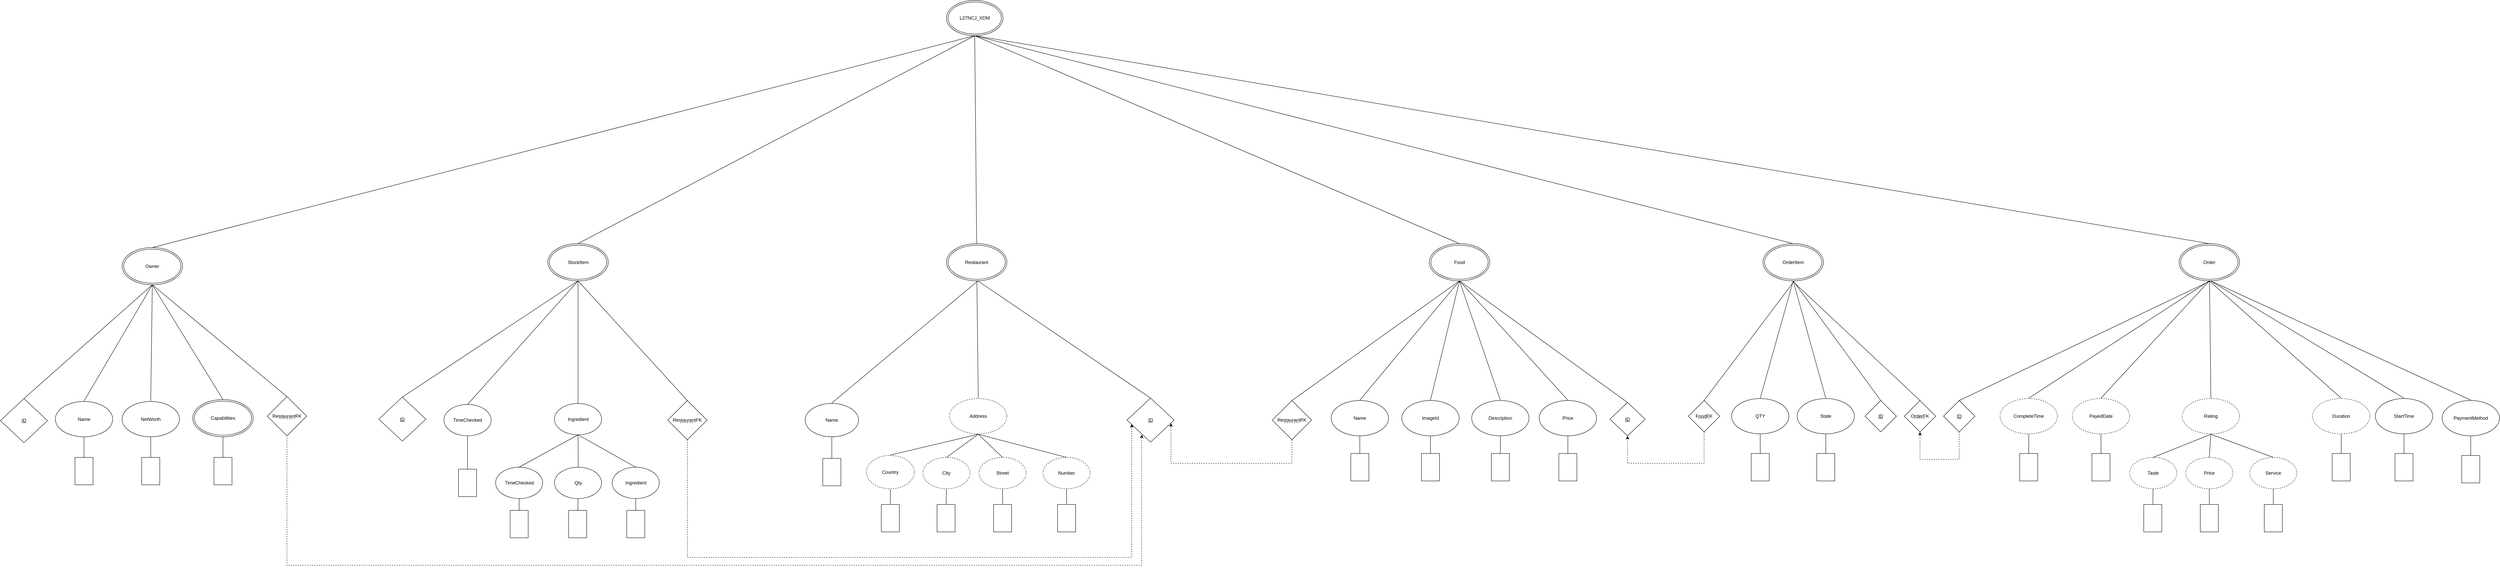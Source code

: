 <mxfile version="22.1.2" type="device">
  <diagram id="xbc1pHsTY0j3PhtTnZs-" name="1 oldal">
    <mxGraphModel dx="7720" dy="3124" grid="1" gridSize="10" guides="1" tooltips="1" connect="1" arrows="1" fold="1" page="1" pageScale="1" pageWidth="827" pageHeight="1169" math="0" shadow="0">
      <root>
        <mxCell id="0" />
        <mxCell id="1" parent="0" />
        <mxCell id="x7HW12mAu4AbSY8qC2cj-3" value="L27NCJ_XDM" style="ellipse;shape=doubleEllipse;whiteSpace=wrap;html=1;" parent="1" vertex="1">
          <mxGeometry x="-1160" y="-270" width="144" height="90" as="geometry" />
        </mxCell>
        <mxCell id="x7HW12mAu4AbSY8qC2cj-17" value="Food" style="ellipse;shape=doubleEllipse;whiteSpace=wrap;html=1;" parent="1" vertex="1">
          <mxGeometry x="70" y="350" width="154" height="95" as="geometry" />
        </mxCell>
        <mxCell id="x7HW12mAu4AbSY8qC2cj-20" value="Owner" style="ellipse;shape=doubleEllipse;whiteSpace=wrap;html=1;" parent="1" vertex="1">
          <mxGeometry x="-3260" y="360" width="154" height="95" as="geometry" />
        </mxCell>
        <mxCell id="x7HW12mAu4AbSY8qC2cj-76" value="" style="group;fontStyle=4" parent="1" vertex="1" connectable="0">
          <mxGeometry x="1380" y="350" width="1416" height="735" as="geometry" />
        </mxCell>
        <mxCell id="x7HW12mAu4AbSY8qC2cj-13" value="Order" style="ellipse;shape=doubleEllipse;whiteSpace=wrap;html=1;" parent="x7HW12mAu4AbSY8qC2cj-76" vertex="1">
          <mxGeometry x="600" width="154" height="95" as="geometry" />
        </mxCell>
        <mxCell id="x7HW12mAu4AbSY8qC2cj-22" value="Rating" style="ellipse;whiteSpace=wrap;html=1;perimeterSpacing=1;dashed=1;" parent="x7HW12mAu4AbSY8qC2cj-76" vertex="1">
          <mxGeometry x="608" y="395" width="146" height="90" as="geometry" />
        </mxCell>
        <mxCell id="x7HW12mAu4AbSY8qC2cj-23" value="Taste" style="ellipse;whiteSpace=wrap;html=1;dashed=1;" parent="x7HW12mAu4AbSY8qC2cj-76" vertex="1">
          <mxGeometry x="474" y="545" width="120" height="80" as="geometry" />
        </mxCell>
        <mxCell id="x7HW12mAu4AbSY8qC2cj-24" value="Price" style="ellipse;whiteSpace=wrap;html=1;dashed=1;" parent="x7HW12mAu4AbSY8qC2cj-76" vertex="1">
          <mxGeometry x="617" y="545" width="120" height="80" as="geometry" />
        </mxCell>
        <mxCell id="x7HW12mAu4AbSY8qC2cj-25" value="Service" style="ellipse;whiteSpace=wrap;html=1;dashed=1;" parent="x7HW12mAu4AbSY8qC2cj-76" vertex="1">
          <mxGeometry x="780" y="545" width="120" height="80" as="geometry" />
        </mxCell>
        <mxCell id="x7HW12mAu4AbSY8qC2cj-28" value="PayedDate" style="ellipse;whiteSpace=wrap;html=1;perimeterSpacing=1;dashed=1;" parent="x7HW12mAu4AbSY8qC2cj-76" vertex="1">
          <mxGeometry x="328" y="395" width="146" height="90" as="geometry" />
        </mxCell>
        <mxCell id="x7HW12mAu4AbSY8qC2cj-29" value="CompleteTime" style="ellipse;whiteSpace=wrap;html=1;perimeterSpacing=1;dashed=1;" parent="x7HW12mAu4AbSY8qC2cj-76" vertex="1">
          <mxGeometry x="144" y="395" width="146" height="90" as="geometry" />
        </mxCell>
        <mxCell id="x7HW12mAu4AbSY8qC2cj-30" value="Duration" style="ellipse;whiteSpace=wrap;html=1;perimeterSpacing=1;dashed=1;" parent="x7HW12mAu4AbSY8qC2cj-76" vertex="1">
          <mxGeometry x="940" y="395" width="146" height="90" as="geometry" />
        </mxCell>
        <mxCell id="x7HW12mAu4AbSY8qC2cj-32" value="StartTime" style="ellipse;whiteSpace=wrap;html=1;perimeterSpacing=1;" parent="x7HW12mAu4AbSY8qC2cj-76" vertex="1">
          <mxGeometry x="1100" y="395" width="146" height="90" as="geometry" />
        </mxCell>
        <mxCell id="x7HW12mAu4AbSY8qC2cj-34" value="PaymentMethod" style="ellipse;whiteSpace=wrap;html=1;perimeterSpacing=1;" parent="x7HW12mAu4AbSY8qC2cj-76" vertex="1">
          <mxGeometry x="1270" y="400" width="146" height="90" as="geometry" />
        </mxCell>
        <mxCell id="x7HW12mAu4AbSY8qC2cj-35" value="" style="endArrow=none;html=1;rounded=0;exitX=0.5;exitY=0;exitDx=0;exitDy=0;entryX=0.5;entryY=1;entryDx=0;entryDy=0;" parent="x7HW12mAu4AbSY8qC2cj-76" source="x7HW12mAu4AbSY8qC2cj-29" target="x7HW12mAu4AbSY8qC2cj-13" edge="1">
          <mxGeometry width="50" height="50" relative="1" as="geometry">
            <mxPoint x="560" y="335" as="sourcePoint" />
            <mxPoint x="610" y="285" as="targetPoint" />
          </mxGeometry>
        </mxCell>
        <mxCell id="x7HW12mAu4AbSY8qC2cj-37" value="" style="rounded=0;whiteSpace=wrap;html=1;" parent="x7HW12mAu4AbSY8qC2cj-76" vertex="1">
          <mxGeometry x="194" y="535" width="46" height="70" as="geometry" />
        </mxCell>
        <mxCell id="x7HW12mAu4AbSY8qC2cj-38" value="" style="rounded=0;whiteSpace=wrap;html=1;" parent="x7HW12mAu4AbSY8qC2cj-76" vertex="1">
          <mxGeometry x="378" y="535" width="46" height="70" as="geometry" />
        </mxCell>
        <mxCell id="x7HW12mAu4AbSY8qC2cj-39" value="" style="rounded=0;whiteSpace=wrap;html=1;" parent="x7HW12mAu4AbSY8qC2cj-76" vertex="1">
          <mxGeometry x="510" y="665" width="46" height="70" as="geometry" />
        </mxCell>
        <mxCell id="x7HW12mAu4AbSY8qC2cj-40" value="" style="rounded=0;whiteSpace=wrap;html=1;" parent="x7HW12mAu4AbSY8qC2cj-76" vertex="1">
          <mxGeometry x="654" y="665" width="46" height="70" as="geometry" />
        </mxCell>
        <mxCell id="x7HW12mAu4AbSY8qC2cj-41" value="" style="rounded=0;whiteSpace=wrap;html=1;" parent="x7HW12mAu4AbSY8qC2cj-76" vertex="1">
          <mxGeometry x="817" y="665" width="46" height="70" as="geometry" />
        </mxCell>
        <mxCell id="x7HW12mAu4AbSY8qC2cj-42" value="" style="rounded=0;whiteSpace=wrap;html=1;" parent="x7HW12mAu4AbSY8qC2cj-76" vertex="1">
          <mxGeometry x="990" y="535" width="46" height="70" as="geometry" />
        </mxCell>
        <mxCell id="x7HW12mAu4AbSY8qC2cj-43" value="" style="rounded=0;whiteSpace=wrap;html=1;" parent="x7HW12mAu4AbSY8qC2cj-76" vertex="1">
          <mxGeometry x="1150" y="535" width="46" height="70" as="geometry" />
        </mxCell>
        <mxCell id="x7HW12mAu4AbSY8qC2cj-45" value="" style="rounded=0;whiteSpace=wrap;html=1;" parent="x7HW12mAu4AbSY8qC2cj-76" vertex="1">
          <mxGeometry x="1320" y="540" width="46" height="70" as="geometry" />
        </mxCell>
        <mxCell id="x7HW12mAu4AbSY8qC2cj-48" value="" style="endArrow=none;html=1;rounded=0;exitX=0.5;exitY=0;exitDx=0;exitDy=0;entryX=0.5;entryY=1;entryDx=0;entryDy=0;" parent="x7HW12mAu4AbSY8qC2cj-76" source="x7HW12mAu4AbSY8qC2cj-28" target="x7HW12mAu4AbSY8qC2cj-13" edge="1">
          <mxGeometry width="50" height="50" relative="1" as="geometry">
            <mxPoint x="390" y="335" as="sourcePoint" />
            <mxPoint x="440" y="285" as="targetPoint" />
          </mxGeometry>
        </mxCell>
        <mxCell id="x7HW12mAu4AbSY8qC2cj-49" value="" style="endArrow=none;html=1;rounded=0;exitX=0.5;exitY=0;exitDx=0;exitDy=0;" parent="x7HW12mAu4AbSY8qC2cj-76" source="x7HW12mAu4AbSY8qC2cj-22" target="x7HW12mAu4AbSY8qC2cj-13" edge="1">
          <mxGeometry width="50" height="50" relative="1" as="geometry">
            <mxPoint x="720" y="315" as="sourcePoint" />
            <mxPoint x="770" y="265" as="targetPoint" />
          </mxGeometry>
        </mxCell>
        <mxCell id="x7HW12mAu4AbSY8qC2cj-50" value="" style="endArrow=none;html=1;rounded=0;entryX=0.5;entryY=1;entryDx=0;entryDy=0;exitX=0.5;exitY=0;exitDx=0;exitDy=0;" parent="x7HW12mAu4AbSY8qC2cj-76" source="x7HW12mAu4AbSY8qC2cj-30" target="x7HW12mAu4AbSY8qC2cj-13" edge="1">
          <mxGeometry width="50" height="50" relative="1" as="geometry">
            <mxPoint x="910" y="285" as="sourcePoint" />
            <mxPoint x="960" y="235" as="targetPoint" />
          </mxGeometry>
        </mxCell>
        <mxCell id="x7HW12mAu4AbSY8qC2cj-51" value="" style="endArrow=none;html=1;rounded=0;exitX=0.5;exitY=0;exitDx=0;exitDy=0;" parent="x7HW12mAu4AbSY8qC2cj-76" source="x7HW12mAu4AbSY8qC2cj-32" edge="1">
          <mxGeometry width="50" height="50" relative="1" as="geometry">
            <mxPoint x="1120" y="215" as="sourcePoint" />
            <mxPoint x="680" y="95" as="targetPoint" />
          </mxGeometry>
        </mxCell>
        <mxCell id="x7HW12mAu4AbSY8qC2cj-53" value="" style="endArrow=none;html=1;rounded=0;exitX=0.5;exitY=0;exitDx=0;exitDy=0;" parent="x7HW12mAu4AbSY8qC2cj-76" source="x7HW12mAu4AbSY8qC2cj-34" edge="1">
          <mxGeometry width="50" height="50" relative="1" as="geometry">
            <mxPoint x="1300" y="215" as="sourcePoint" />
            <mxPoint x="680" y="95" as="targetPoint" />
          </mxGeometry>
        </mxCell>
        <mxCell id="x7HW12mAu4AbSY8qC2cj-54" value="" style="endArrow=none;html=1;rounded=0;entryX=0.5;entryY=1;entryDx=0;entryDy=0;exitX=0.5;exitY=0;exitDx=0;exitDy=0;" parent="x7HW12mAu4AbSY8qC2cj-76" source="x7HW12mAu4AbSY8qC2cj-25" target="x7HW12mAu4AbSY8qC2cj-22" edge="1">
          <mxGeometry width="50" height="50" relative="1" as="geometry">
            <mxPoint x="817" y="495" as="sourcePoint" />
            <mxPoint x="867" y="445" as="targetPoint" />
          </mxGeometry>
        </mxCell>
        <mxCell id="x7HW12mAu4AbSY8qC2cj-55" value="" style="endArrow=none;html=1;rounded=0;entryX=0.5;entryY=1;entryDx=0;entryDy=0;exitX=0.5;exitY=0;exitDx=0;exitDy=0;" parent="x7HW12mAu4AbSY8qC2cj-76" source="x7HW12mAu4AbSY8qC2cj-23" target="x7HW12mAu4AbSY8qC2cj-22" edge="1">
          <mxGeometry width="50" height="50" relative="1" as="geometry">
            <mxPoint x="490" y="495" as="sourcePoint" />
            <mxPoint x="540" y="445" as="targetPoint" />
          </mxGeometry>
        </mxCell>
        <mxCell id="x7HW12mAu4AbSY8qC2cj-56" value="" style="endArrow=none;html=1;rounded=0;entryX=0.5;entryY=1;entryDx=0;entryDy=0;exitX=0.5;exitY=0;exitDx=0;exitDy=0;" parent="x7HW12mAu4AbSY8qC2cj-76" source="x7HW12mAu4AbSY8qC2cj-24" target="x7HW12mAu4AbSY8qC2cj-22" edge="1">
          <mxGeometry width="50" height="50" relative="1" as="geometry">
            <mxPoint x="730" y="535" as="sourcePoint" />
            <mxPoint x="780" y="485" as="targetPoint" />
          </mxGeometry>
        </mxCell>
        <mxCell id="x7HW12mAu4AbSY8qC2cj-57" value="" style="endArrow=none;html=1;rounded=0;entryX=0.5;entryY=1;entryDx=0;entryDy=0;exitX=0.5;exitY=0;exitDx=0;exitDy=0;" parent="x7HW12mAu4AbSY8qC2cj-76" source="x7HW12mAu4AbSY8qC2cj-42" target="x7HW12mAu4AbSY8qC2cj-30" edge="1">
          <mxGeometry width="50" height="50" relative="1" as="geometry">
            <mxPoint x="940" y="565" as="sourcePoint" />
            <mxPoint x="990" y="515" as="targetPoint" />
          </mxGeometry>
        </mxCell>
        <mxCell id="x7HW12mAu4AbSY8qC2cj-58" value="" style="endArrow=none;html=1;rounded=0;entryX=0.5;entryY=1;entryDx=0;entryDy=0;exitX=0.5;exitY=0;exitDx=0;exitDy=0;" parent="x7HW12mAu4AbSY8qC2cj-76" source="x7HW12mAu4AbSY8qC2cj-43" target="x7HW12mAu4AbSY8qC2cj-32" edge="1">
          <mxGeometry width="50" height="50" relative="1" as="geometry">
            <mxPoint x="1160" y="555" as="sourcePoint" />
            <mxPoint x="1210" y="505" as="targetPoint" />
          </mxGeometry>
        </mxCell>
        <mxCell id="x7HW12mAu4AbSY8qC2cj-60" value="" style="endArrow=none;html=1;rounded=0;entryX=0.5;entryY=1;entryDx=0;entryDy=0;exitX=0.5;exitY=0;exitDx=0;exitDy=0;" parent="x7HW12mAu4AbSY8qC2cj-76" source="x7HW12mAu4AbSY8qC2cj-45" target="x7HW12mAu4AbSY8qC2cj-34" edge="1">
          <mxGeometry width="50" height="50" relative="1" as="geometry">
            <mxPoint x="1430" y="570" as="sourcePoint" />
            <mxPoint x="1480" y="520" as="targetPoint" />
          </mxGeometry>
        </mxCell>
        <mxCell id="x7HW12mAu4AbSY8qC2cj-61" value="" style="endArrow=none;html=1;rounded=0;entryX=0.5;entryY=1;entryDx=0;entryDy=0;" parent="x7HW12mAu4AbSY8qC2cj-76" source="x7HW12mAu4AbSY8qC2cj-37" target="x7HW12mAu4AbSY8qC2cj-29" edge="1">
          <mxGeometry width="50" height="50" relative="1" as="geometry">
            <mxPoint x="110" y="575" as="sourcePoint" />
            <mxPoint x="160" y="525" as="targetPoint" />
          </mxGeometry>
        </mxCell>
        <mxCell id="x7HW12mAu4AbSY8qC2cj-62" value="" style="endArrow=none;html=1;rounded=0;" parent="x7HW12mAu4AbSY8qC2cj-76" source="x7HW12mAu4AbSY8qC2cj-38" target="x7HW12mAu4AbSY8qC2cj-28" edge="1">
          <mxGeometry width="50" height="50" relative="1" as="geometry">
            <mxPoint x="270" y="655" as="sourcePoint" />
            <mxPoint x="320" y="605" as="targetPoint" />
          </mxGeometry>
        </mxCell>
        <mxCell id="x7HW12mAu4AbSY8qC2cj-63" value="" style="endArrow=none;html=1;rounded=0;" parent="x7HW12mAu4AbSY8qC2cj-76" source="x7HW12mAu4AbSY8qC2cj-39" target="x7HW12mAu4AbSY8qC2cj-23" edge="1">
          <mxGeometry width="50" height="50" relative="1" as="geometry">
            <mxPoint x="360" y="795" as="sourcePoint" />
            <mxPoint x="410" y="745" as="targetPoint" />
          </mxGeometry>
        </mxCell>
        <mxCell id="x7HW12mAu4AbSY8qC2cj-64" value="" style="endArrow=none;html=1;rounded=0;" parent="x7HW12mAu4AbSY8qC2cj-76" source="x7HW12mAu4AbSY8qC2cj-40" target="x7HW12mAu4AbSY8qC2cj-24" edge="1">
          <mxGeometry width="50" height="50" relative="1" as="geometry">
            <mxPoint x="610" y="695" as="sourcePoint" />
            <mxPoint x="660" y="645" as="targetPoint" />
          </mxGeometry>
        </mxCell>
        <mxCell id="x7HW12mAu4AbSY8qC2cj-65" value="" style="endArrow=none;html=1;rounded=0;" parent="x7HW12mAu4AbSY8qC2cj-76" source="x7HW12mAu4AbSY8qC2cj-41" target="x7HW12mAu4AbSY8qC2cj-25" edge="1">
          <mxGeometry width="50" height="50" relative="1" as="geometry">
            <mxPoint x="1070" y="735" as="sourcePoint" />
            <mxPoint x="1120" y="685" as="targetPoint" />
          </mxGeometry>
        </mxCell>
        <mxCell id="x7HW12mAu4AbSY8qC2cj-72" value="" style="endArrow=none;html=1;rounded=0;exitX=0.5;exitY=0;exitDx=0;exitDy=0;" parent="x7HW12mAu4AbSY8qC2cj-76" source="x7HW12mAu4AbSY8qC2cj-71" edge="1">
          <mxGeometry width="50" height="50" relative="1" as="geometry">
            <mxPoint x="120" y="265" as="sourcePoint" />
            <mxPoint x="680" y="95" as="targetPoint" />
          </mxGeometry>
        </mxCell>
        <mxCell id="x7HW12mAu4AbSY8qC2cj-74" value="" style="group;fontStyle=4" parent="x7HW12mAu4AbSY8qC2cj-76" vertex="1" connectable="0">
          <mxGeometry y="400" width="80" height="80" as="geometry" />
        </mxCell>
        <mxCell id="x7HW12mAu4AbSY8qC2cj-71" value="&lt;u&gt;ID&lt;/u&gt;" style="rhombus;whiteSpace=wrap;html=1;rotation=0;fontStyle=0;fillStyle=auto;" parent="x7HW12mAu4AbSY8qC2cj-74" vertex="1">
          <mxGeometry width="80" height="80" as="geometry" />
        </mxCell>
        <mxCell id="x7HW12mAu4AbSY8qC2cj-118" value="OrderItem" style="ellipse;shape=doubleEllipse;whiteSpace=wrap;html=1;" parent="1" vertex="1">
          <mxGeometry x="920" y="350" width="154" height="95" as="geometry" />
        </mxCell>
        <mxCell id="x7HW12mAu4AbSY8qC2cj-123" value="State" style="ellipse;whiteSpace=wrap;html=1;perimeterSpacing=1;" parent="1" vertex="1">
          <mxGeometry x="1007" y="745" width="146" height="90" as="geometry" />
        </mxCell>
        <mxCell id="x7HW12mAu4AbSY8qC2cj-124" value="QTY" style="ellipse;whiteSpace=wrap;html=1;perimeterSpacing=1;" parent="1" vertex="1">
          <mxGeometry x="840" y="745" width="146" height="90" as="geometry" />
        </mxCell>
        <mxCell id="x7HW12mAu4AbSY8qC2cj-128" value="" style="endArrow=none;html=1;rounded=0;exitX=0.5;exitY=0;exitDx=0;exitDy=0;entryX=0.5;entryY=1;entryDx=0;entryDy=0;" parent="1" source="x7HW12mAu4AbSY8qC2cj-124" target="x7HW12mAu4AbSY8qC2cj-118" edge="1">
          <mxGeometry width="50" height="50" relative="1" as="geometry">
            <mxPoint x="880" y="685" as="sourcePoint" />
            <mxPoint x="930" y="635" as="targetPoint" />
          </mxGeometry>
        </mxCell>
        <mxCell id="x7HW12mAu4AbSY8qC2cj-129" value="" style="rounded=0;whiteSpace=wrap;html=1;" parent="1" vertex="1">
          <mxGeometry x="890" y="885" width="46" height="70" as="geometry" />
        </mxCell>
        <mxCell id="x7HW12mAu4AbSY8qC2cj-130" value="" style="rounded=0;whiteSpace=wrap;html=1;" parent="1" vertex="1">
          <mxGeometry x="1057" y="885" width="46" height="70" as="geometry" />
        </mxCell>
        <mxCell id="x7HW12mAu4AbSY8qC2cj-137" value="" style="endArrow=none;html=1;rounded=0;exitX=0.5;exitY=0;exitDx=0;exitDy=0;entryX=0.5;entryY=1;entryDx=0;entryDy=0;" parent="1" source="x7HW12mAu4AbSY8qC2cj-123" target="x7HW12mAu4AbSY8qC2cj-118" edge="1">
          <mxGeometry width="50" height="50" relative="1" as="geometry">
            <mxPoint x="710" y="685" as="sourcePoint" />
            <mxPoint x="760" y="635" as="targetPoint" />
          </mxGeometry>
        </mxCell>
        <mxCell id="x7HW12mAu4AbSY8qC2cj-148" value="" style="endArrow=none;html=1;rounded=0;entryX=0.5;entryY=1;entryDx=0;entryDy=0;" parent="1" source="x7HW12mAu4AbSY8qC2cj-129" target="x7HW12mAu4AbSY8qC2cj-124" edge="1">
          <mxGeometry width="50" height="50" relative="1" as="geometry">
            <mxPoint x="806" y="925" as="sourcePoint" />
            <mxPoint x="856" y="875" as="targetPoint" />
          </mxGeometry>
        </mxCell>
        <mxCell id="x7HW12mAu4AbSY8qC2cj-149" value="" style="endArrow=none;html=1;rounded=0;" parent="1" source="x7HW12mAu4AbSY8qC2cj-130" target="x7HW12mAu4AbSY8qC2cj-123" edge="1">
          <mxGeometry width="50" height="50" relative="1" as="geometry">
            <mxPoint x="949" y="1005" as="sourcePoint" />
            <mxPoint x="999" y="955" as="targetPoint" />
          </mxGeometry>
        </mxCell>
        <mxCell id="x7HW12mAu4AbSY8qC2cj-153" value="" style="endArrow=none;html=1;rounded=0;exitX=0.5;exitY=0;exitDx=0;exitDy=0;" parent="1" source="x7HW12mAu4AbSY8qC2cj-155" edge="1">
          <mxGeometry width="50" height="50" relative="1" as="geometry">
            <mxPoint x="440" y="615" as="sourcePoint" />
            <mxPoint x="1000" y="445" as="targetPoint" />
          </mxGeometry>
        </mxCell>
        <mxCell id="x7HW12mAu4AbSY8qC2cj-154" value="c" style="group" parent="1" vertex="1" connectable="0">
          <mxGeometry x="730" y="750" width="80" height="80" as="geometry" />
        </mxCell>
        <mxCell id="x7HW12mAu4AbSY8qC2cj-155" value="FoodFK" style="rhombus;whiteSpace=wrap;html=1;rotation=0;fontStyle=0;fillStyle=auto;" parent="x7HW12mAu4AbSY8qC2cj-154" vertex="1">
          <mxGeometry width="80" height="80" as="geometry" />
        </mxCell>
        <mxCell id="x7HW12mAu4AbSY8qC2cj-156" value="" style="endArrow=none;dashed=1;html=1;rounded=0;fontFamily=Helvetica;fontSize=12;fontColor=default;" parent="x7HW12mAu4AbSY8qC2cj-154" edge="1">
          <mxGeometry width="50" height="50" relative="1" as="geometry">
            <mxPoint x="25" y="45" as="sourcePoint" />
            <mxPoint x="55" y="45" as="targetPoint" />
          </mxGeometry>
        </mxCell>
        <mxCell id="x7HW12mAu4AbSY8qC2cj-197" value="c" style="group" parent="1" vertex="1" connectable="0">
          <mxGeometry x="1280" y="750" width="80" height="80" as="geometry" />
        </mxCell>
        <mxCell id="x7HW12mAu4AbSY8qC2cj-198" value="OrderFK" style="rhombus;whiteSpace=wrap;html=1;rotation=0;fontStyle=0;fillStyle=auto;" parent="x7HW12mAu4AbSY8qC2cj-197" vertex="1">
          <mxGeometry width="80" height="80" as="geometry" />
        </mxCell>
        <mxCell id="x7HW12mAu4AbSY8qC2cj-199" value="" style="endArrow=none;dashed=1;html=1;rounded=0;fontFamily=Helvetica;fontSize=12;fontColor=default;" parent="x7HW12mAu4AbSY8qC2cj-197" edge="1">
          <mxGeometry width="50" height="50" relative="1" as="geometry">
            <mxPoint x="25" y="45" as="sourcePoint" />
            <mxPoint x="55" y="45" as="targetPoint" />
          </mxGeometry>
        </mxCell>
        <mxCell id="x7HW12mAu4AbSY8qC2cj-200" value="" style="endArrow=none;html=1;rounded=0;fontFamily=Helvetica;fontSize=12;fontColor=default;exitX=0.5;exitY=0;exitDx=0;exitDy=0;" parent="1" source="x7HW12mAu4AbSY8qC2cj-198" edge="1">
          <mxGeometry width="50" height="50" relative="1" as="geometry">
            <mxPoint x="1110" y="710" as="sourcePoint" />
            <mxPoint x="1000" y="450" as="targetPoint" />
          </mxGeometry>
        </mxCell>
        <mxCell id="x7HW12mAu4AbSY8qC2cj-201" value="c" style="group;fontStyle=4" parent="1" vertex="1" connectable="0">
          <mxGeometry x="1180" y="750" width="80" height="80" as="geometry" />
        </mxCell>
        <mxCell id="x7HW12mAu4AbSY8qC2cj-202" value="&lt;u&gt;ID&lt;/u&gt;" style="rhombus;whiteSpace=wrap;html=1;rotation=0;fontStyle=0;fillStyle=auto;" parent="x7HW12mAu4AbSY8qC2cj-201" vertex="1">
          <mxGeometry width="80" height="80" as="geometry" />
        </mxCell>
        <mxCell id="x7HW12mAu4AbSY8qC2cj-204" style="edgeStyle=orthogonalEdgeStyle;rounded=0;orthogonalLoop=1;jettySize=auto;html=1;entryX=0.5;entryY=1;entryDx=0;entryDy=0;fontFamily=Helvetica;fontSize=12;fontColor=default;dashed=1;" parent="1" source="x7HW12mAu4AbSY8qC2cj-71" target="x7HW12mAu4AbSY8qC2cj-198" edge="1">
          <mxGeometry relative="1" as="geometry">
            <Array as="points">
              <mxPoint x="1420" y="900" />
              <mxPoint x="1320" y="900" />
            </Array>
          </mxGeometry>
        </mxCell>
        <mxCell id="x7HW12mAu4AbSY8qC2cj-205" value="Name" style="ellipse;whiteSpace=wrap;html=1;perimeterSpacing=1;" parent="1" vertex="1">
          <mxGeometry x="-180" y="750" width="146" height="90" as="geometry" />
        </mxCell>
        <mxCell id="x7HW12mAu4AbSY8qC2cj-206" value="ImageId" style="ellipse;whiteSpace=wrap;html=1;perimeterSpacing=1;" parent="1" vertex="1">
          <mxGeometry y="750" width="146" height="90" as="geometry" />
        </mxCell>
        <mxCell id="x7HW12mAu4AbSY8qC2cj-207" value="Description" style="ellipse;whiteSpace=wrap;html=1;perimeterSpacing=1;" parent="1" vertex="1">
          <mxGeometry x="178" y="750" width="146" height="90" as="geometry" />
        </mxCell>
        <mxCell id="x7HW12mAu4AbSY8qC2cj-208" value="Price" style="ellipse;whiteSpace=wrap;html=1;perimeterSpacing=1;" parent="1" vertex="1">
          <mxGeometry x="350" y="750" width="146" height="90" as="geometry" />
        </mxCell>
        <mxCell id="x7HW12mAu4AbSY8qC2cj-209" value="c" style="group" parent="1" vertex="1" connectable="0">
          <mxGeometry x="-330" y="750" width="100" height="100" as="geometry" />
        </mxCell>
        <mxCell id="x7HW12mAu4AbSY8qC2cj-210" value="RestaurantFK" style="rhombus;whiteSpace=wrap;html=1;rotation=0;fontStyle=0;fillStyle=auto;" parent="x7HW12mAu4AbSY8qC2cj-209" vertex="1">
          <mxGeometry width="100" height="100" as="geometry" />
        </mxCell>
        <mxCell id="x7HW12mAu4AbSY8qC2cj-211" value="" style="endArrow=none;dashed=1;html=1;rounded=0;fontFamily=Helvetica;fontSize=12;fontColor=default;" parent="x7HW12mAu4AbSY8qC2cj-209" edge="1">
          <mxGeometry width="50" height="50" relative="1" as="geometry">
            <mxPoint x="31.25" y="56.25" as="sourcePoint" />
            <mxPoint x="68.75" y="56.25" as="targetPoint" />
          </mxGeometry>
        </mxCell>
        <mxCell id="x7HW12mAu4AbSY8qC2cj-214" value="c" style="group;fontStyle=4" parent="1" vertex="1" connectable="0">
          <mxGeometry x="530" y="755" width="90" height="85" as="geometry" />
        </mxCell>
        <mxCell id="x7HW12mAu4AbSY8qC2cj-215" value="&lt;u&gt;ID&lt;/u&gt;" style="rhombus;whiteSpace=wrap;html=1;rotation=0;fontStyle=0;fillStyle=auto;" parent="x7HW12mAu4AbSY8qC2cj-214" vertex="1">
          <mxGeometry width="90" height="85" as="geometry" />
        </mxCell>
        <mxCell id="x7HW12mAu4AbSY8qC2cj-217" value="" style="rounded=0;whiteSpace=wrap;html=1;" parent="1" vertex="1">
          <mxGeometry x="400" y="885" width="46" height="70" as="geometry" />
        </mxCell>
        <mxCell id="x7HW12mAu4AbSY8qC2cj-218" value="" style="rounded=0;whiteSpace=wrap;html=1;" parent="1" vertex="1">
          <mxGeometry x="228" y="885" width="46" height="70" as="geometry" />
        </mxCell>
        <mxCell id="x7HW12mAu4AbSY8qC2cj-219" value="" style="rounded=0;whiteSpace=wrap;html=1;" parent="1" vertex="1">
          <mxGeometry x="50" y="885" width="46" height="70" as="geometry" />
        </mxCell>
        <mxCell id="x7HW12mAu4AbSY8qC2cj-220" value="" style="rounded=0;whiteSpace=wrap;html=1;" parent="1" vertex="1">
          <mxGeometry x="-130" y="885" width="46" height="70" as="geometry" />
        </mxCell>
        <mxCell id="x7HW12mAu4AbSY8qC2cj-222" value="" style="endArrow=none;html=1;rounded=0;fontFamily=Helvetica;fontSize=12;fontColor=default;entryX=0.5;entryY=1;entryDx=0;entryDy=0;exitX=0.5;exitY=0;exitDx=0;exitDy=0;" parent="1" source="x7HW12mAu4AbSY8qC2cj-220" target="x7HW12mAu4AbSY8qC2cj-205" edge="1">
          <mxGeometry width="50" height="50" relative="1" as="geometry">
            <mxPoint x="-190" y="900" as="sourcePoint" />
            <mxPoint x="-140" y="850" as="targetPoint" />
          </mxGeometry>
        </mxCell>
        <mxCell id="x7HW12mAu4AbSY8qC2cj-223" value="" style="endArrow=none;html=1;rounded=0;fontFamily=Helvetica;fontSize=12;fontColor=default;entryX=0.5;entryY=1;entryDx=0;entryDy=0;exitX=0.5;exitY=0;exitDx=0;exitDy=0;" parent="1" source="x7HW12mAu4AbSY8qC2cj-219" target="x7HW12mAu4AbSY8qC2cj-206" edge="1">
          <mxGeometry width="50" height="50" relative="1" as="geometry">
            <mxPoint x="-10" y="880" as="sourcePoint" />
            <mxPoint x="40" y="830" as="targetPoint" />
          </mxGeometry>
        </mxCell>
        <mxCell id="x7HW12mAu4AbSY8qC2cj-224" value="" style="endArrow=none;html=1;rounded=0;fontFamily=Helvetica;fontSize=12;fontColor=default;entryX=0.5;entryY=1;entryDx=0;entryDy=0;exitX=0.5;exitY=0;exitDx=0;exitDy=0;" parent="1" source="x7HW12mAu4AbSY8qC2cj-218" target="x7HW12mAu4AbSY8qC2cj-207" edge="1">
          <mxGeometry width="50" height="50" relative="1" as="geometry">
            <mxPoint x="140" y="890" as="sourcePoint" />
            <mxPoint x="190" y="840" as="targetPoint" />
          </mxGeometry>
        </mxCell>
        <mxCell id="x7HW12mAu4AbSY8qC2cj-226" value="" style="endArrow=none;html=1;rounded=0;fontFamily=Helvetica;fontSize=12;fontColor=default;entryX=0.5;entryY=1;entryDx=0;entryDy=0;exitX=0.5;exitY=0;exitDx=0;exitDy=0;" parent="1" source="x7HW12mAu4AbSY8qC2cj-217" target="x7HW12mAu4AbSY8qC2cj-208" edge="1">
          <mxGeometry width="50" height="50" relative="1" as="geometry">
            <mxPoint x="320" y="910" as="sourcePoint" />
            <mxPoint x="370" y="860" as="targetPoint" />
          </mxGeometry>
        </mxCell>
        <mxCell id="x7HW12mAu4AbSY8qC2cj-229" value="" style="endArrow=none;html=1;rounded=0;fontFamily=Helvetica;fontSize=12;fontColor=default;entryX=0.5;entryY=1;entryDx=0;entryDy=0;exitX=0.5;exitY=0;exitDx=0;exitDy=0;" parent="1" source="x7HW12mAu4AbSY8qC2cj-205" target="x7HW12mAu4AbSY8qC2cj-17" edge="1">
          <mxGeometry width="50" height="50" relative="1" as="geometry">
            <mxPoint x="-100" y="680" as="sourcePoint" />
            <mxPoint x="-50" y="630" as="targetPoint" />
          </mxGeometry>
        </mxCell>
        <mxCell id="x7HW12mAu4AbSY8qC2cj-230" value="" style="endArrow=none;html=1;rounded=0;fontFamily=Helvetica;fontSize=12;fontColor=default;entryX=0.5;entryY=1;entryDx=0;entryDy=0;exitX=0.5;exitY=0;exitDx=0;exitDy=0;" parent="1" source="x7HW12mAu4AbSY8qC2cj-206" target="x7HW12mAu4AbSY8qC2cj-17" edge="1">
          <mxGeometry width="50" height="50" relative="1" as="geometry">
            <mxPoint x="40" y="690" as="sourcePoint" />
            <mxPoint x="90" y="640" as="targetPoint" />
          </mxGeometry>
        </mxCell>
        <mxCell id="x7HW12mAu4AbSY8qC2cj-231" value="" style="endArrow=none;html=1;rounded=0;fontFamily=Helvetica;fontSize=12;fontColor=default;entryX=0.5;entryY=1;entryDx=0;entryDy=0;exitX=0.5;exitY=0;exitDx=0;exitDy=0;" parent="1" source="x7HW12mAu4AbSY8qC2cj-207" target="x7HW12mAu4AbSY8qC2cj-17" edge="1">
          <mxGeometry width="50" height="50" relative="1" as="geometry">
            <mxPoint x="210" y="690" as="sourcePoint" />
            <mxPoint x="260" y="640" as="targetPoint" />
          </mxGeometry>
        </mxCell>
        <mxCell id="x7HW12mAu4AbSY8qC2cj-232" value="" style="endArrow=none;html=1;rounded=0;fontFamily=Helvetica;fontSize=12;fontColor=default;entryX=0.5;entryY=1;entryDx=0;entryDy=0;exitX=0.5;exitY=0;exitDx=0;exitDy=0;" parent="1" source="x7HW12mAu4AbSY8qC2cj-208" target="x7HW12mAu4AbSY8qC2cj-17" edge="1">
          <mxGeometry width="50" height="50" relative="1" as="geometry">
            <mxPoint x="410" y="690" as="sourcePoint" />
            <mxPoint x="460" y="640" as="targetPoint" />
          </mxGeometry>
        </mxCell>
        <mxCell id="x7HW12mAu4AbSY8qC2cj-233" value="" style="endArrow=none;html=1;rounded=0;fontFamily=Helvetica;fontSize=12;fontColor=default;entryX=0.5;entryY=1;entryDx=0;entryDy=0;exitX=0.5;exitY=0;exitDx=0;exitDy=0;" parent="1" source="x7HW12mAu4AbSY8qC2cj-210" target="x7HW12mAu4AbSY8qC2cj-17" edge="1">
          <mxGeometry width="50" height="50" relative="1" as="geometry">
            <mxPoint x="-220" y="650" as="sourcePoint" />
            <mxPoint x="-170" y="600" as="targetPoint" />
          </mxGeometry>
        </mxCell>
        <mxCell id="x7HW12mAu4AbSY8qC2cj-273" value="" style="group;fontStyle=4;dashed=1;" parent="1" vertex="1" connectable="0">
          <mxGeometry x="-1760" y="350" width="1416" height="735" as="geometry" />
        </mxCell>
        <mxCell id="x7HW12mAu4AbSY8qC2cj-274" value="Restaurant" style="ellipse;shape=doubleEllipse;whiteSpace=wrap;html=1;" parent="x7HW12mAu4AbSY8qC2cj-273" vertex="1">
          <mxGeometry x="600" width="154" height="95" as="geometry" />
        </mxCell>
        <mxCell id="x7HW12mAu4AbSY8qC2cj-275" value="Address" style="ellipse;whiteSpace=wrap;html=1;perimeterSpacing=1;dashed=1;" parent="x7HW12mAu4AbSY8qC2cj-273" vertex="1">
          <mxGeometry x="608" y="395" width="146" height="90" as="geometry" />
        </mxCell>
        <mxCell id="x7HW12mAu4AbSY8qC2cj-276" value="City" style="ellipse;whiteSpace=wrap;html=1;dashed=1;" parent="x7HW12mAu4AbSY8qC2cj-273" vertex="1">
          <mxGeometry x="540" y="545" width="120" height="80" as="geometry" />
        </mxCell>
        <mxCell id="x7HW12mAu4AbSY8qC2cj-277" value="Street" style="ellipse;whiteSpace=wrap;html=1;dashed=1;" parent="x7HW12mAu4AbSY8qC2cj-273" vertex="1">
          <mxGeometry x="683" y="545" width="120" height="80" as="geometry" />
        </mxCell>
        <mxCell id="x7HW12mAu4AbSY8qC2cj-278" value="Number" style="ellipse;whiteSpace=wrap;html=1;dashed=1;" parent="x7HW12mAu4AbSY8qC2cj-273" vertex="1">
          <mxGeometry x="846" y="545" width="120" height="80" as="geometry" />
        </mxCell>
        <mxCell id="x7HW12mAu4AbSY8qC2cj-279" value="Country" style="ellipse;whiteSpace=wrap;html=1;perimeterSpacing=1;dashed=1;" parent="x7HW12mAu4AbSY8qC2cj-273" vertex="1">
          <mxGeometry x="396" y="540" width="122" height="85" as="geometry" />
        </mxCell>
        <mxCell id="x7HW12mAu4AbSY8qC2cj-282" value="Name" style="ellipse;whiteSpace=wrap;html=1;perimeterSpacing=1;" parent="x7HW12mAu4AbSY8qC2cj-273" vertex="1">
          <mxGeometry x="240" y="407.5" width="136" height="85" as="geometry" />
        </mxCell>
        <mxCell id="x7HW12mAu4AbSY8qC2cj-286" value="" style="rounded=0;whiteSpace=wrap;html=1;" parent="x7HW12mAu4AbSY8qC2cj-273" vertex="1">
          <mxGeometry x="434" y="665" width="46" height="70" as="geometry" />
        </mxCell>
        <mxCell id="x7HW12mAu4AbSY8qC2cj-287" value="" style="rounded=0;whiteSpace=wrap;html=1;" parent="x7HW12mAu4AbSY8qC2cj-273" vertex="1">
          <mxGeometry x="576" y="665" width="46" height="70" as="geometry" />
        </mxCell>
        <mxCell id="x7HW12mAu4AbSY8qC2cj-288" value="" style="rounded=0;whiteSpace=wrap;html=1;" parent="x7HW12mAu4AbSY8qC2cj-273" vertex="1">
          <mxGeometry x="720" y="665" width="46" height="70" as="geometry" />
        </mxCell>
        <mxCell id="x7HW12mAu4AbSY8qC2cj-289" value="" style="rounded=0;whiteSpace=wrap;html=1;" parent="x7HW12mAu4AbSY8qC2cj-273" vertex="1">
          <mxGeometry x="883" y="665" width="46" height="70" as="geometry" />
        </mxCell>
        <mxCell id="x7HW12mAu4AbSY8qC2cj-291" value="" style="rounded=0;whiteSpace=wrap;html=1;" parent="x7HW12mAu4AbSY8qC2cj-273" vertex="1">
          <mxGeometry x="285" y="547.5" width="46" height="70" as="geometry" />
        </mxCell>
        <mxCell id="x7HW12mAu4AbSY8qC2cj-294" value="" style="endArrow=none;html=1;rounded=0;exitX=0.5;exitY=0;exitDx=0;exitDy=0;" parent="x7HW12mAu4AbSY8qC2cj-273" source="x7HW12mAu4AbSY8qC2cj-275" target="x7HW12mAu4AbSY8qC2cj-274" edge="1">
          <mxGeometry width="50" height="50" relative="1" as="geometry">
            <mxPoint x="720" y="315" as="sourcePoint" />
            <mxPoint x="770" y="265" as="targetPoint" />
          </mxGeometry>
        </mxCell>
        <mxCell id="x7HW12mAu4AbSY8qC2cj-296" value="" style="endArrow=none;html=1;rounded=0;exitX=0.5;exitY=0;exitDx=0;exitDy=0;" parent="x7HW12mAu4AbSY8qC2cj-273" source="x7HW12mAu4AbSY8qC2cj-282" edge="1">
          <mxGeometry width="50" height="50" relative="1" as="geometry">
            <mxPoint x="1120" y="215" as="sourcePoint" />
            <mxPoint x="680" y="95" as="targetPoint" />
          </mxGeometry>
        </mxCell>
        <mxCell id="x7HW12mAu4AbSY8qC2cj-298" value="" style="endArrow=none;html=1;rounded=0;entryX=0.5;entryY=1;entryDx=0;entryDy=0;exitX=0.5;exitY=0;exitDx=0;exitDy=0;" parent="x7HW12mAu4AbSY8qC2cj-273" source="x7HW12mAu4AbSY8qC2cj-278" target="x7HW12mAu4AbSY8qC2cj-275" edge="1">
          <mxGeometry width="50" height="50" relative="1" as="geometry">
            <mxPoint x="817" y="495" as="sourcePoint" />
            <mxPoint x="867" y="445" as="targetPoint" />
          </mxGeometry>
        </mxCell>
        <mxCell id="x7HW12mAu4AbSY8qC2cj-299" value="" style="endArrow=none;html=1;rounded=0;entryX=0.5;entryY=1;entryDx=0;entryDy=0;exitX=0.5;exitY=0;exitDx=0;exitDy=0;" parent="x7HW12mAu4AbSY8qC2cj-273" source="x7HW12mAu4AbSY8qC2cj-276" target="x7HW12mAu4AbSY8qC2cj-275" edge="1">
          <mxGeometry width="50" height="50" relative="1" as="geometry">
            <mxPoint x="490" y="495" as="sourcePoint" />
            <mxPoint x="540" y="445" as="targetPoint" />
          </mxGeometry>
        </mxCell>
        <mxCell id="x7HW12mAu4AbSY8qC2cj-300" value="" style="endArrow=none;html=1;rounded=0;entryX=0.5;entryY=1;entryDx=0;entryDy=0;exitX=0.5;exitY=0;exitDx=0;exitDy=0;" parent="x7HW12mAu4AbSY8qC2cj-273" source="x7HW12mAu4AbSY8qC2cj-277" target="x7HW12mAu4AbSY8qC2cj-275" edge="1">
          <mxGeometry width="50" height="50" relative="1" as="geometry">
            <mxPoint x="730" y="535" as="sourcePoint" />
            <mxPoint x="780" y="485" as="targetPoint" />
          </mxGeometry>
        </mxCell>
        <mxCell id="x7HW12mAu4AbSY8qC2cj-302" value="" style="endArrow=none;html=1;rounded=0;entryX=0.5;entryY=1;entryDx=0;entryDy=0;exitX=0.5;exitY=0;exitDx=0;exitDy=0;" parent="x7HW12mAu4AbSY8qC2cj-273" source="x7HW12mAu4AbSY8qC2cj-291" target="x7HW12mAu4AbSY8qC2cj-282" edge="1">
          <mxGeometry width="50" height="50" relative="1" as="geometry">
            <mxPoint x="1070" y="415" as="sourcePoint" />
            <mxPoint x="1120" y="365" as="targetPoint" />
          </mxGeometry>
        </mxCell>
        <mxCell id="x7HW12mAu4AbSY8qC2cj-305" value="" style="endArrow=none;html=1;rounded=0;" parent="x7HW12mAu4AbSY8qC2cj-273" source="x7HW12mAu4AbSY8qC2cj-286" target="x7HW12mAu4AbSY8qC2cj-279" edge="1">
          <mxGeometry width="50" height="50" relative="1" as="geometry">
            <mxPoint x="338" y="800" as="sourcePoint" />
            <mxPoint x="388" y="750" as="targetPoint" />
          </mxGeometry>
        </mxCell>
        <mxCell id="x7HW12mAu4AbSY8qC2cj-306" value="" style="endArrow=none;html=1;rounded=0;" parent="x7HW12mAu4AbSY8qC2cj-273" source="x7HW12mAu4AbSY8qC2cj-287" target="x7HW12mAu4AbSY8qC2cj-276" edge="1">
          <mxGeometry width="50" height="50" relative="1" as="geometry">
            <mxPoint x="426" y="795" as="sourcePoint" />
            <mxPoint x="476" y="745" as="targetPoint" />
          </mxGeometry>
        </mxCell>
        <mxCell id="x7HW12mAu4AbSY8qC2cj-307" value="" style="endArrow=none;html=1;rounded=0;" parent="x7HW12mAu4AbSY8qC2cj-273" source="x7HW12mAu4AbSY8qC2cj-288" target="x7HW12mAu4AbSY8qC2cj-277" edge="1">
          <mxGeometry width="50" height="50" relative="1" as="geometry">
            <mxPoint x="676" y="695" as="sourcePoint" />
            <mxPoint x="726" y="645" as="targetPoint" />
          </mxGeometry>
        </mxCell>
        <mxCell id="x7HW12mAu4AbSY8qC2cj-308" value="" style="endArrow=none;html=1;rounded=0;" parent="x7HW12mAu4AbSY8qC2cj-273" source="x7HW12mAu4AbSY8qC2cj-289" target="x7HW12mAu4AbSY8qC2cj-278" edge="1">
          <mxGeometry width="50" height="50" relative="1" as="geometry">
            <mxPoint x="1136" y="735" as="sourcePoint" />
            <mxPoint x="1186" y="685" as="targetPoint" />
          </mxGeometry>
        </mxCell>
        <mxCell id="x7HW12mAu4AbSY8qC2cj-309" value="" style="endArrow=none;html=1;rounded=0;exitX=0.5;exitY=0;exitDx=0;exitDy=0;" parent="x7HW12mAu4AbSY8qC2cj-273" source="x7HW12mAu4AbSY8qC2cj-311" edge="1">
          <mxGeometry width="50" height="50" relative="1" as="geometry">
            <mxPoint x="120" y="265" as="sourcePoint" />
            <mxPoint x="680" y="95" as="targetPoint" />
          </mxGeometry>
        </mxCell>
        <mxCell id="x7HW12mAu4AbSY8qC2cj-316" value="" style="endArrow=none;html=1;strokeWidth=1;rounded=0;fontFamily=Helvetica;fontSize=12;fontColor=default;exitX=0.5;exitY=0;exitDx=0;exitDy=0;entryX=0.5;entryY=1;entryDx=0;entryDy=0;" parent="x7HW12mAu4AbSY8qC2cj-273" source="x7HW12mAu4AbSY8qC2cj-279" target="x7HW12mAu4AbSY8qC2cj-275" edge="1">
          <mxGeometry width="50" height="50" relative="1" as="geometry">
            <mxPoint x="570" y="540" as="sourcePoint" />
            <mxPoint x="680" y="490" as="targetPoint" />
          </mxGeometry>
        </mxCell>
        <mxCell id="x7HW12mAu4AbSY8qC2cj-311" value="&lt;u&gt;ID&lt;/u&gt;" style="rhombus;whiteSpace=wrap;html=1;rotation=0;fontStyle=0;fillStyle=auto;" parent="x7HW12mAu4AbSY8qC2cj-273" vertex="1">
          <mxGeometry x="1060" y="393.75" width="120" height="112.5" as="geometry" />
        </mxCell>
        <mxCell id="x7HW12mAu4AbSY8qC2cj-331" value="c" style="group" parent="x7HW12mAu4AbSY8qC2cj-273" vertex="1" connectable="0">
          <mxGeometry x="-110" y="400" width="100" height="100" as="geometry" />
        </mxCell>
        <mxCell id="x7HW12mAu4AbSY8qC2cj-332" value="RestaurantFK" style="rhombus;whiteSpace=wrap;html=1;rotation=0;fontStyle=0;fillStyle=auto;" parent="x7HW12mAu4AbSY8qC2cj-331" vertex="1">
          <mxGeometry width="100" height="100" as="geometry" />
        </mxCell>
        <mxCell id="x7HW12mAu4AbSY8qC2cj-333" value="" style="endArrow=none;dashed=1;html=1;rounded=0;fontFamily=Helvetica;fontSize=12;fontColor=default;" parent="x7HW12mAu4AbSY8qC2cj-331" edge="1">
          <mxGeometry width="50" height="50" relative="1" as="geometry">
            <mxPoint x="31.25" y="56.25" as="sourcePoint" />
            <mxPoint x="68.75" y="56.25" as="targetPoint" />
          </mxGeometry>
        </mxCell>
        <mxCell id="x7HW12mAu4AbSY8qC2cj-337" style="edgeStyle=orthogonalEdgeStyle;rounded=0;orthogonalLoop=1;jettySize=auto;html=1;strokeWidth=1;fontFamily=Helvetica;fontSize=12;fontColor=default;entryX=0.1;entryY=0.589;entryDx=0;entryDy=0;entryPerimeter=0;dashed=1;" parent="x7HW12mAu4AbSY8qC2cj-273" source="x7HW12mAu4AbSY8qC2cj-332" target="x7HW12mAu4AbSY8qC2cj-311" edge="1">
          <mxGeometry relative="1" as="geometry">
            <mxPoint x="1090" y="560" as="targetPoint" />
            <Array as="points">
              <mxPoint x="-60" y="800" />
              <mxPoint x="1072" y="800" />
            </Array>
          </mxGeometry>
        </mxCell>
        <mxCell id="x7HW12mAu4AbSY8qC2cj-319" style="edgeStyle=orthogonalEdgeStyle;rounded=0;orthogonalLoop=1;jettySize=auto;html=1;strokeWidth=1;fontFamily=Helvetica;fontSize=12;fontColor=default;dashed=1;entryX=0.933;entryY=0.572;entryDx=0;entryDy=0;entryPerimeter=0;" parent="1" source="x7HW12mAu4AbSY8qC2cj-210" target="x7HW12mAu4AbSY8qC2cj-311" edge="1">
          <mxGeometry relative="1" as="geometry">
            <mxPoint x="-540" y="850" as="targetPoint" />
            <Array as="points">
              <mxPoint x="-280" y="910" />
              <mxPoint x="-588" y="910" />
            </Array>
          </mxGeometry>
        </mxCell>
        <mxCell id="x7HW12mAu4AbSY8qC2cj-320" value="" style="endArrow=none;html=1;rounded=0;strokeWidth=1;fontFamily=Helvetica;fontSize=12;fontColor=default;entryX=0.5;entryY=1;entryDx=0;entryDy=0;exitX=0.5;exitY=0;exitDx=0;exitDy=0;" parent="1" source="x7HW12mAu4AbSY8qC2cj-215" target="x7HW12mAu4AbSY8qC2cj-17" edge="1">
          <mxGeometry width="50" height="50" relative="1" as="geometry">
            <mxPoint x="410" y="630" as="sourcePoint" />
            <mxPoint x="460" y="580" as="targetPoint" />
          </mxGeometry>
        </mxCell>
        <mxCell id="x7HW12mAu4AbSY8qC2cj-21" value="StockItem" style="ellipse;shape=doubleEllipse;whiteSpace=wrap;html=1;" parent="1" vertex="1">
          <mxGeometry x="-2175.5" y="350" width="154" height="95" as="geometry" />
        </mxCell>
        <mxCell id="x7HW12mAu4AbSY8qC2cj-321" value="Ingredient" style="ellipse;whiteSpace=wrap;html=1;strokeColor=default;fontFamily=Helvetica;fontSize=12;fontColor=default;fillColor=default;" parent="1" vertex="1">
          <mxGeometry x="-2158.5" y="757.5" width="120" height="80" as="geometry" />
        </mxCell>
        <mxCell id="x7HW12mAu4AbSY8qC2cj-322" value="&lt;u&gt;ID&lt;/u&gt;" style="rhombus;whiteSpace=wrap;html=1;rotation=0;fontStyle=0;fillStyle=auto;" parent="1" vertex="1">
          <mxGeometry x="-2606" y="741.25" width="120" height="112.5" as="geometry" />
        </mxCell>
        <mxCell id="x7HW12mAu4AbSY8qC2cj-324" value="TimeChecked" style="ellipse;whiteSpace=wrap;html=1;strokeColor=default;fontFamily=Helvetica;fontSize=12;fontColor=default;fillColor=default;" parent="1" vertex="1">
          <mxGeometry x="-2440" y="760" width="120" height="80" as="geometry" />
        </mxCell>
        <mxCell id="x7HW12mAu4AbSY8qC2cj-325" value="Ingredient" style="ellipse;whiteSpace=wrap;html=1;strokeColor=default;fontFamily=Helvetica;fontSize=12;fontColor=default;fillColor=default;" parent="1" vertex="1">
          <mxGeometry x="-2011.5" y="920" width="120" height="80" as="geometry" />
        </mxCell>
        <mxCell id="x7HW12mAu4AbSY8qC2cj-326" value="Qty" style="ellipse;whiteSpace=wrap;html=1;strokeColor=default;fontFamily=Helvetica;fontSize=12;fontColor=default;fillColor=default;" parent="1" vertex="1">
          <mxGeometry x="-2158.5" y="920" width="120" height="80" as="geometry" />
        </mxCell>
        <mxCell id="x7HW12mAu4AbSY8qC2cj-327" value="TimeChecked" style="ellipse;whiteSpace=wrap;html=1;strokeColor=default;fontFamily=Helvetica;fontSize=12;fontColor=default;fillColor=default;" parent="1" vertex="1">
          <mxGeometry x="-2308.5" y="920" width="120" height="80" as="geometry" />
        </mxCell>
        <mxCell id="x7HW12mAu4AbSY8qC2cj-328" value="" style="endArrow=none;html=1;rounded=0;strokeWidth=1;fontFamily=Helvetica;fontSize=12;fontColor=default;entryX=0.5;entryY=1;entryDx=0;entryDy=0;exitX=0.5;exitY=0;exitDx=0;exitDy=0;" parent="1" source="x7HW12mAu4AbSY8qC2cj-327" target="x7HW12mAu4AbSY8qC2cj-321" edge="1">
          <mxGeometry width="50" height="50" relative="1" as="geometry">
            <mxPoint x="-2290" y="850" as="sourcePoint" />
            <mxPoint x="-2240" y="800" as="targetPoint" />
          </mxGeometry>
        </mxCell>
        <mxCell id="x7HW12mAu4AbSY8qC2cj-329" value="" style="endArrow=none;html=1;rounded=0;strokeWidth=1;fontFamily=Helvetica;fontSize=12;fontColor=default;entryX=0.5;entryY=1;entryDx=0;entryDy=0;" parent="1" target="x7HW12mAu4AbSY8qC2cj-321" edge="1">
          <mxGeometry width="50" height="50" relative="1" as="geometry">
            <mxPoint x="-2098" y="920" as="sourcePoint" />
            <mxPoint x="-2050" y="860" as="targetPoint" />
          </mxGeometry>
        </mxCell>
        <mxCell id="x7HW12mAu4AbSY8qC2cj-330" value="" style="endArrow=none;html=1;rounded=0;strokeWidth=1;fontFamily=Helvetica;fontSize=12;fontColor=default;entryX=0.5;entryY=1;entryDx=0;entryDy=0;exitX=0.5;exitY=0;exitDx=0;exitDy=0;" parent="1" source="x7HW12mAu4AbSY8qC2cj-325" target="x7HW12mAu4AbSY8qC2cj-321" edge="1">
          <mxGeometry width="50" height="50" relative="1" as="geometry">
            <mxPoint x="-1960" y="910" as="sourcePoint" />
            <mxPoint x="-1910" y="860" as="targetPoint" />
          </mxGeometry>
        </mxCell>
        <mxCell id="x7HW12mAu4AbSY8qC2cj-334" value="" style="endArrow=none;html=1;rounded=0;strokeWidth=1;fontFamily=Helvetica;fontSize=12;fontColor=default;entryX=0.5;entryY=1;entryDx=0;entryDy=0;exitX=0.5;exitY=0;exitDx=0;exitDy=0;" parent="1" source="x7HW12mAu4AbSY8qC2cj-324" target="x7HW12mAu4AbSY8qC2cj-21" edge="1">
          <mxGeometry width="50" height="50" relative="1" as="geometry">
            <mxPoint x="-2330" y="720" as="sourcePoint" />
            <mxPoint x="-2280" y="670" as="targetPoint" />
          </mxGeometry>
        </mxCell>
        <mxCell id="x7HW12mAu4AbSY8qC2cj-335" value="" style="endArrow=none;html=1;rounded=0;strokeWidth=1;fontFamily=Helvetica;fontSize=12;fontColor=default;entryX=0.5;entryY=1;entryDx=0;entryDy=0;exitX=0.5;exitY=0;exitDx=0;exitDy=0;" parent="1" source="x7HW12mAu4AbSY8qC2cj-321" target="x7HW12mAu4AbSY8qC2cj-21" edge="1">
          <mxGeometry width="50" height="50" relative="1" as="geometry">
            <mxPoint x="-2140" y="650" as="sourcePoint" />
            <mxPoint x="-2090" y="600" as="targetPoint" />
          </mxGeometry>
        </mxCell>
        <mxCell id="x7HW12mAu4AbSY8qC2cj-336" value="" style="endArrow=none;html=1;rounded=0;strokeWidth=1;fontFamily=Helvetica;fontSize=12;fontColor=default;exitX=0.5;exitY=0;exitDx=0;exitDy=0;entryX=0.5;entryY=1;entryDx=0;entryDy=0;" parent="1" source="x7HW12mAu4AbSY8qC2cj-332" target="x7HW12mAu4AbSY8qC2cj-21" edge="1">
          <mxGeometry width="50" height="50" relative="1" as="geometry">
            <mxPoint x="-1980" y="660" as="sourcePoint" />
            <mxPoint x="-2100" y="440" as="targetPoint" />
          </mxGeometry>
        </mxCell>
        <mxCell id="x7HW12mAu4AbSY8qC2cj-338" value="" style="endArrow=none;html=1;rounded=0;strokeWidth=1;fontFamily=Helvetica;fontSize=12;fontColor=default;exitX=0.5;exitY=0;exitDx=0;exitDy=0;entryX=0.5;entryY=1;entryDx=0;entryDy=0;" parent="1" source="x7HW12mAu4AbSY8qC2cj-322" target="x7HW12mAu4AbSY8qC2cj-21" edge="1">
          <mxGeometry width="50" height="50" relative="1" as="geometry">
            <mxPoint x="-2460" y="690" as="sourcePoint" />
            <mxPoint x="-2100" y="440" as="targetPoint" />
          </mxGeometry>
        </mxCell>
        <mxCell id="x7HW12mAu4AbSY8qC2cj-339" value="" style="rounded=0;whiteSpace=wrap;html=1;" parent="1" vertex="1">
          <mxGeometry x="-2403" y="925" width="46" height="70" as="geometry" />
        </mxCell>
        <mxCell id="x7HW12mAu4AbSY8qC2cj-341" value="" style="rounded=0;whiteSpace=wrap;html=1;" parent="1" vertex="1">
          <mxGeometry x="-2271.5" y="1030" width="46" height="70" as="geometry" />
        </mxCell>
        <mxCell id="x7HW12mAu4AbSY8qC2cj-342" value="" style="rounded=0;whiteSpace=wrap;html=1;" parent="1" vertex="1">
          <mxGeometry x="-2122.5" y="1030" width="46" height="70" as="geometry" />
        </mxCell>
        <mxCell id="x7HW12mAu4AbSY8qC2cj-343" value="" style="rounded=0;whiteSpace=wrap;html=1;" parent="1" vertex="1">
          <mxGeometry x="-1974.5" y="1030" width="46" height="70" as="geometry" />
        </mxCell>
        <mxCell id="x7HW12mAu4AbSY8qC2cj-344" value="" style="endArrow=none;html=1;rounded=0;strokeWidth=1;fontFamily=Helvetica;fontSize=12;fontColor=default;entryX=0.5;entryY=1;entryDx=0;entryDy=0;" parent="1" source="x7HW12mAu4AbSY8qC2cj-341" target="x7HW12mAu4AbSY8qC2cj-327" edge="1">
          <mxGeometry width="50" height="50" relative="1" as="geometry">
            <mxPoint x="-2250" y="1050" as="sourcePoint" />
            <mxPoint x="-2200" y="1000" as="targetPoint" />
          </mxGeometry>
        </mxCell>
        <mxCell id="x7HW12mAu4AbSY8qC2cj-345" value="" style="endArrow=none;html=1;rounded=0;strokeWidth=1;fontFamily=Helvetica;fontSize=12;fontColor=default;entryX=0.5;entryY=1;entryDx=0;entryDy=0;" parent="1" source="x7HW12mAu4AbSY8qC2cj-339" target="x7HW12mAu4AbSY8qC2cj-324" edge="1">
          <mxGeometry width="50" height="50" relative="1" as="geometry">
            <mxPoint x="-2380" y="920" as="sourcePoint" />
            <mxPoint x="-2330" y="870" as="targetPoint" />
          </mxGeometry>
        </mxCell>
        <mxCell id="x7HW12mAu4AbSY8qC2cj-346" value="" style="endArrow=none;html=1;rounded=0;strokeWidth=1;fontFamily=Helvetica;fontSize=12;fontColor=default;entryX=0.5;entryY=1;entryDx=0;entryDy=0;" parent="1" source="x7HW12mAu4AbSY8qC2cj-342" target="x7HW12mAu4AbSY8qC2cj-326" edge="1">
          <mxGeometry width="50" height="50" relative="1" as="geometry">
            <mxPoint x="-2140" y="1060" as="sourcePoint" />
            <mxPoint x="-2090" y="1010" as="targetPoint" />
          </mxGeometry>
        </mxCell>
        <mxCell id="x7HW12mAu4AbSY8qC2cj-347" value="" style="endArrow=none;html=1;rounded=0;strokeWidth=1;fontFamily=Helvetica;fontSize=12;fontColor=default;entryX=0.5;entryY=1;entryDx=0;entryDy=0;exitX=0.5;exitY=0;exitDx=0;exitDy=0;" parent="1" source="x7HW12mAu4AbSY8qC2cj-343" target="x7HW12mAu4AbSY8qC2cj-325" edge="1">
          <mxGeometry width="50" height="50" relative="1" as="geometry">
            <mxPoint x="-2000" y="1060" as="sourcePoint" />
            <mxPoint x="-1950" y="1010" as="targetPoint" />
          </mxGeometry>
        </mxCell>
        <mxCell id="x7HW12mAu4AbSY8qC2cj-367" value="" style="endArrow=none;html=1;rounded=0;strokeWidth=1;fontFamily=Helvetica;fontSize=12;fontColor=default;entryX=0.5;entryY=1;entryDx=0;entryDy=0;exitX=0.5;exitY=0;exitDx=0;exitDy=0;" parent="1" source="x7HW12mAu4AbSY8qC2cj-202" target="x7HW12mAu4AbSY8qC2cj-118" edge="1">
          <mxGeometry width="50" height="50" relative="1" as="geometry">
            <mxPoint x="1140" y="730" as="sourcePoint" />
            <mxPoint x="1190" y="680" as="targetPoint" />
          </mxGeometry>
        </mxCell>
        <mxCell id="x7HW12mAu4AbSY8qC2cj-375" style="edgeStyle=orthogonalEdgeStyle;rounded=0;orthogonalLoop=1;jettySize=auto;html=1;entryX=0.311;entryY=0.829;entryDx=0;entryDy=0;entryPerimeter=0;strokeWidth=1;fontFamily=Helvetica;fontSize=12;fontColor=default;dashed=1;" parent="1" target="x7HW12mAu4AbSY8qC2cj-311" edge="1">
          <mxGeometry relative="1" as="geometry">
            <Array as="points">
              <mxPoint x="-2840" y="1170" />
              <mxPoint x="-663" y="1170" />
            </Array>
            <mxPoint x="-2840" y="837.5" as="sourcePoint" />
          </mxGeometry>
        </mxCell>
        <mxCell id="x7HW12mAu4AbSY8qC2cj-377" value="NetWorth" style="ellipse;whiteSpace=wrap;html=1;perimeterSpacing=1;" parent="1" vertex="1">
          <mxGeometry x="-3260" y="752.5" width="146" height="90" as="geometry" />
        </mxCell>
        <mxCell id="x7HW12mAu4AbSY8qC2cj-378" value="Name" style="ellipse;whiteSpace=wrap;html=1;perimeterSpacing=1;" parent="1" vertex="1">
          <mxGeometry x="-3430" y="752.5" width="146" height="90" as="geometry" />
        </mxCell>
        <mxCell id="x7HW12mAu4AbSY8qC2cj-379" value="Capabilities" style="ellipse;shape=doubleEllipse;whiteSpace=wrap;html=1;" parent="1" vertex="1">
          <mxGeometry x="-3080" y="747.5" width="154" height="95" as="geometry" />
        </mxCell>
        <mxCell id="x7HW12mAu4AbSY8qC2cj-380" value="" style="endArrow=none;html=1;rounded=0;strokeWidth=1;fontFamily=Helvetica;fontSize=12;fontColor=default;entryX=0.5;entryY=1;entryDx=0;entryDy=0;exitX=0.5;exitY=0;exitDx=0;exitDy=0;" parent="1" source="x7HW12mAu4AbSY8qC2cj-378" target="x7HW12mAu4AbSY8qC2cj-20" edge="1">
          <mxGeometry width="50" height="50" relative="1" as="geometry">
            <mxPoint x="-3310" y="700" as="sourcePoint" />
            <mxPoint x="-3260" y="650" as="targetPoint" />
          </mxGeometry>
        </mxCell>
        <mxCell id="x7HW12mAu4AbSY8qC2cj-381" value="" style="endArrow=none;html=1;rounded=0;strokeWidth=1;fontFamily=Helvetica;fontSize=12;fontColor=default;entryX=0.5;entryY=1;entryDx=0;entryDy=0;exitX=0.5;exitY=0;exitDx=0;exitDy=0;" parent="1" source="x7HW12mAu4AbSY8qC2cj-377" target="x7HW12mAu4AbSY8qC2cj-20" edge="1">
          <mxGeometry width="50" height="50" relative="1" as="geometry">
            <mxPoint x="-3220" y="690" as="sourcePoint" />
            <mxPoint x="-3170" y="640" as="targetPoint" />
          </mxGeometry>
        </mxCell>
        <mxCell id="x7HW12mAu4AbSY8qC2cj-382" value="" style="endArrow=none;html=1;rounded=0;strokeWidth=1;fontFamily=Helvetica;fontSize=12;fontColor=default;entryX=0.5;entryY=1;entryDx=0;entryDy=0;exitX=0.5;exitY=0;exitDx=0;exitDy=0;" parent="1" source="x7HW12mAu4AbSY8qC2cj-379" target="x7HW12mAu4AbSY8qC2cj-20" edge="1">
          <mxGeometry width="50" height="50" relative="1" as="geometry">
            <mxPoint x="-3120" y="680" as="sourcePoint" />
            <mxPoint x="-3070" y="630" as="targetPoint" />
          </mxGeometry>
        </mxCell>
        <mxCell id="x7HW12mAu4AbSY8qC2cj-383" value="" style="rounded=0;whiteSpace=wrap;html=1;" parent="1" vertex="1">
          <mxGeometry x="-3026" y="895" width="46" height="70" as="geometry" />
        </mxCell>
        <mxCell id="x7HW12mAu4AbSY8qC2cj-384" value="" style="rounded=0;whiteSpace=wrap;html=1;" parent="1" vertex="1">
          <mxGeometry x="-3210" y="895" width="46" height="70" as="geometry" />
        </mxCell>
        <mxCell id="x7HW12mAu4AbSY8qC2cj-385" value="" style="rounded=0;whiteSpace=wrap;html=1;" parent="1" vertex="1">
          <mxGeometry x="-3380" y="895" width="46" height="70" as="geometry" />
        </mxCell>
        <mxCell id="x7HW12mAu4AbSY8qC2cj-386" value="" style="endArrow=none;html=1;rounded=0;strokeWidth=1;fontFamily=Helvetica;fontSize=12;fontColor=default;entryX=0.5;entryY=1;entryDx=0;entryDy=0;exitX=0.5;exitY=0;exitDx=0;exitDy=0;" parent="1" source="x7HW12mAu4AbSY8qC2cj-385" target="x7HW12mAu4AbSY8qC2cj-378" edge="1">
          <mxGeometry width="50" height="50" relative="1" as="geometry">
            <mxPoint x="-3430" y="910" as="sourcePoint" />
            <mxPoint x="-3380" y="860" as="targetPoint" />
          </mxGeometry>
        </mxCell>
        <mxCell id="x7HW12mAu4AbSY8qC2cj-387" value="" style="endArrow=none;html=1;rounded=0;strokeWidth=1;fontFamily=Helvetica;fontSize=12;fontColor=default;entryX=0.5;entryY=1;entryDx=0;entryDy=0;exitX=0.5;exitY=0;exitDx=0;exitDy=0;" parent="1" source="x7HW12mAu4AbSY8qC2cj-384" target="x7HW12mAu4AbSY8qC2cj-377" edge="1">
          <mxGeometry width="50" height="50" relative="1" as="geometry">
            <mxPoint x="-3180" y="910" as="sourcePoint" />
            <mxPoint x="-3130" y="860" as="targetPoint" />
          </mxGeometry>
        </mxCell>
        <mxCell id="x7HW12mAu4AbSY8qC2cj-388" value="" style="endArrow=none;html=1;rounded=0;strokeWidth=1;fontFamily=Helvetica;fontSize=12;fontColor=default;entryX=0.5;entryY=1;entryDx=0;entryDy=0;exitX=0.5;exitY=0;exitDx=0;exitDy=0;" parent="1" source="x7HW12mAu4AbSY8qC2cj-383" target="x7HW12mAu4AbSY8qC2cj-379" edge="1">
          <mxGeometry width="50" height="50" relative="1" as="geometry">
            <mxPoint x="-2980" y="910" as="sourcePoint" />
            <mxPoint x="-2930" y="860" as="targetPoint" />
          </mxGeometry>
        </mxCell>
        <mxCell id="x7HW12mAu4AbSY8qC2cj-389" value="&lt;u&gt;ID&lt;/u&gt;" style="rhombus;whiteSpace=wrap;html=1;rotation=0;fontStyle=0;fillStyle=auto;" parent="1" vertex="1">
          <mxGeometry x="-3570" y="745" width="120" height="112.5" as="geometry" />
        </mxCell>
        <mxCell id="x7HW12mAu4AbSY8qC2cj-391" value="" style="endArrow=none;html=1;rounded=0;strokeWidth=1;fontFamily=Helvetica;fontSize=12;fontColor=default;entryX=0.5;entryY=1;entryDx=0;entryDy=0;exitX=0.5;exitY=0;exitDx=0;exitDy=0;" parent="1" source="x7HW12mAu4AbSY8qC2cj-389" target="x7HW12mAu4AbSY8qC2cj-20" edge="1">
          <mxGeometry width="50" height="50" relative="1" as="geometry">
            <mxPoint x="-3030" y="680" as="sourcePoint" />
            <mxPoint x="-2980" y="630" as="targetPoint" />
          </mxGeometry>
        </mxCell>
        <mxCell id="x7HW12mAu4AbSY8qC2cj-399" value="" style="endArrow=none;html=1;rounded=0;strokeWidth=1;fontFamily=Helvetica;fontSize=12;fontColor=default;exitX=0.5;exitY=0;exitDx=0;exitDy=0;entryX=0.5;entryY=1;entryDx=0;entryDy=0;" parent="1" source="x7HW12mAu4AbSY8qC2cj-274" target="x7HW12mAu4AbSY8qC2cj-3" edge="1">
          <mxGeometry width="50" height="50" relative="1" as="geometry">
            <mxPoint x="-1000" y="230" as="sourcePoint" />
            <mxPoint x="-950" y="180" as="targetPoint" />
          </mxGeometry>
        </mxCell>
        <mxCell id="GoS6CCrp2pJAP6mVK4n8-1" value="" style="endArrow=none;html=1;rounded=0;entryX=0.5;entryY=1;entryDx=0;entryDy=0;exitX=0.5;exitY=0;exitDx=0;exitDy=0;" parent="1" source="x7HW12mAu4AbSY8qC2cj-17" target="x7HW12mAu4AbSY8qC2cj-3" edge="1">
          <mxGeometry width="50" height="50" relative="1" as="geometry">
            <mxPoint x="-180" y="150" as="sourcePoint" />
            <mxPoint x="-130" y="100" as="targetPoint" />
          </mxGeometry>
        </mxCell>
        <mxCell id="GoS6CCrp2pJAP6mVK4n8-2" value="" style="endArrow=none;html=1;rounded=0;entryX=0.5;entryY=0;entryDx=0;entryDy=0;exitX=0.5;exitY=1;exitDx=0;exitDy=0;" parent="1" source="x7HW12mAu4AbSY8qC2cj-3" target="x7HW12mAu4AbSY8qC2cj-118" edge="1">
          <mxGeometry width="50" height="50" relative="1" as="geometry">
            <mxPoint x="680" y="180" as="sourcePoint" />
            <mxPoint x="730" y="130" as="targetPoint" />
          </mxGeometry>
        </mxCell>
        <mxCell id="GoS6CCrp2pJAP6mVK4n8-3" value="" style="endArrow=none;html=1;rounded=0;entryX=0.5;entryY=0;entryDx=0;entryDy=0;exitX=0.5;exitY=1;exitDx=0;exitDy=0;" parent="1" source="x7HW12mAu4AbSY8qC2cj-3" target="x7HW12mAu4AbSY8qC2cj-13" edge="1">
          <mxGeometry width="50" height="50" relative="1" as="geometry">
            <mxPoint x="1810" y="190" as="sourcePoint" />
            <mxPoint x="1860" y="140" as="targetPoint" />
          </mxGeometry>
        </mxCell>
        <mxCell id="GoS6CCrp2pJAP6mVK4n8-4" value="" style="endArrow=none;html=1;rounded=0;entryX=0.5;entryY=1;entryDx=0;entryDy=0;exitX=0.5;exitY=0;exitDx=0;exitDy=0;" parent="1" source="x7HW12mAu4AbSY8qC2cj-21" target="x7HW12mAu4AbSY8qC2cj-3" edge="1">
          <mxGeometry width="50" height="50" relative="1" as="geometry">
            <mxPoint x="-2000" y="180" as="sourcePoint" />
            <mxPoint x="-1950" y="130" as="targetPoint" />
          </mxGeometry>
        </mxCell>
        <mxCell id="GoS6CCrp2pJAP6mVK4n8-6" value="" style="endArrow=none;html=1;rounded=0;exitX=0.5;exitY=0;exitDx=0;exitDy=0;entryX=0.5;entryY=1;entryDx=0;entryDy=0;" parent="1" source="x7HW12mAu4AbSY8qC2cj-20" target="x7HW12mAu4AbSY8qC2cj-3" edge="1">
          <mxGeometry width="50" height="50" relative="1" as="geometry">
            <mxPoint x="-3650" y="200" as="sourcePoint" />
            <mxPoint x="-1330" y="-190" as="targetPoint" />
          </mxGeometry>
        </mxCell>
        <mxCell id="GoS6CCrp2pJAP6mVK4n8-7" value="c" style="group" parent="1" vertex="1" connectable="0">
          <mxGeometry x="-2890" y="740" width="100" height="100" as="geometry" />
        </mxCell>
        <mxCell id="GoS6CCrp2pJAP6mVK4n8-8" value="RestaurantFK" style="rhombus;whiteSpace=wrap;html=1;rotation=0;fontStyle=0;fillStyle=auto;" parent="GoS6CCrp2pJAP6mVK4n8-7" vertex="1">
          <mxGeometry width="100" height="100" as="geometry" />
        </mxCell>
        <mxCell id="GoS6CCrp2pJAP6mVK4n8-9" value="" style="endArrow=none;dashed=1;html=1;rounded=0;fontFamily=Helvetica;fontSize=12;fontColor=default;" parent="GoS6CCrp2pJAP6mVK4n8-7" edge="1">
          <mxGeometry width="50" height="50" relative="1" as="geometry">
            <mxPoint x="31.25" y="56.25" as="sourcePoint" />
            <mxPoint x="68.75" y="56.25" as="targetPoint" />
          </mxGeometry>
        </mxCell>
        <mxCell id="GoS6CCrp2pJAP6mVK4n8-10" value="" style="endArrow=none;html=1;rounded=0;entryX=0.5;entryY=0;entryDx=0;entryDy=0;exitX=0.5;exitY=1;exitDx=0;exitDy=0;" parent="1" source="x7HW12mAu4AbSY8qC2cj-20" target="GoS6CCrp2pJAP6mVK4n8-8" edge="1">
          <mxGeometry width="50" height="50" relative="1" as="geometry">
            <mxPoint x="-2940" y="610" as="sourcePoint" />
            <mxPoint x="-2890" y="560" as="targetPoint" />
          </mxGeometry>
        </mxCell>
        <mxCell id="Q2iQBRTc5Fbxbq2M1qdN-1" style="edgeStyle=orthogonalEdgeStyle;rounded=0;orthogonalLoop=1;jettySize=auto;html=1;entryX=0.5;entryY=1;entryDx=0;entryDy=0;dashed=1;" edge="1" parent="1" source="x7HW12mAu4AbSY8qC2cj-155" target="x7HW12mAu4AbSY8qC2cj-215">
          <mxGeometry relative="1" as="geometry">
            <Array as="points">
              <mxPoint x="770" y="910" />
              <mxPoint x="575" y="910" />
            </Array>
          </mxGeometry>
        </mxCell>
      </root>
    </mxGraphModel>
  </diagram>
</mxfile>
